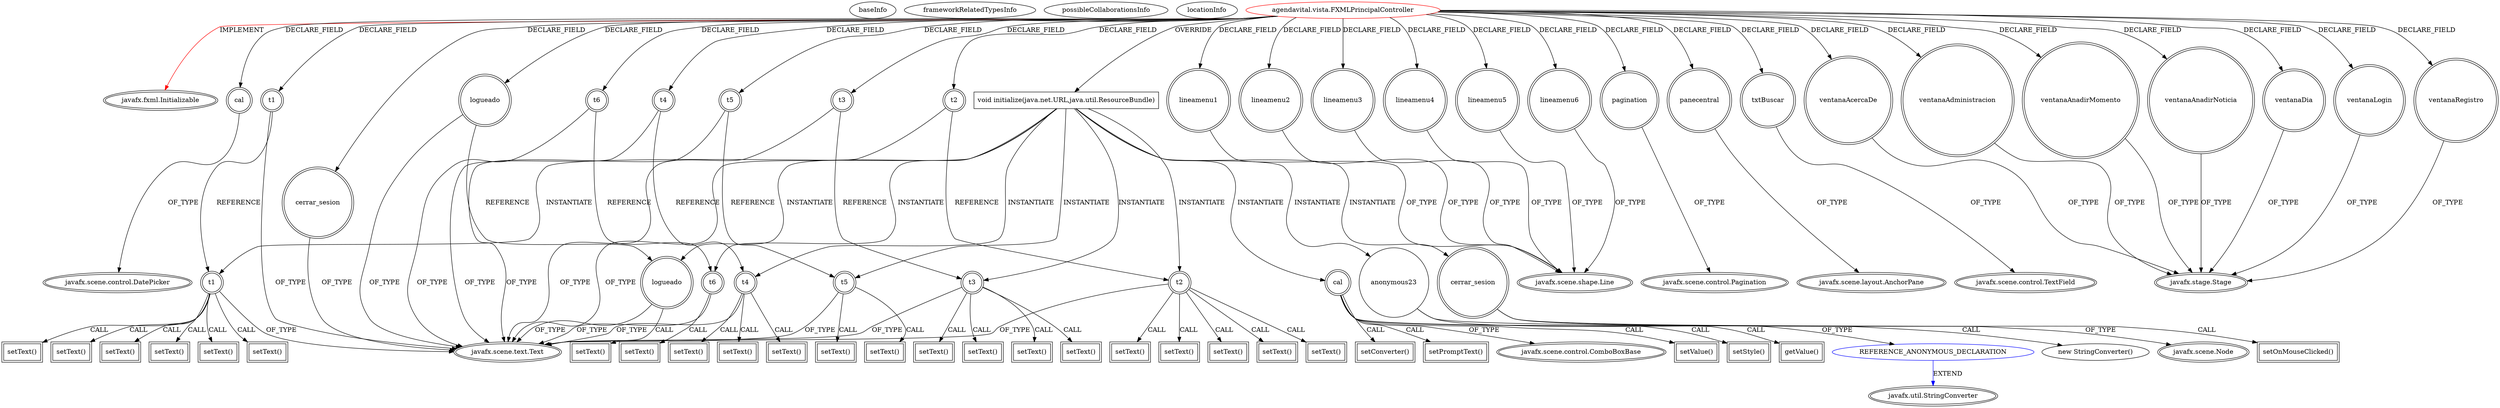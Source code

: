 digraph {
baseInfo[graphId=3387,category="extension_graph",isAnonymous=false,possibleRelation=true]
frameworkRelatedTypesInfo[0="javafx.fxml.Initializable"]
possibleCollaborationsInfo[0="3387~OVERRIDING_METHOD_DECLARATION-INSTANTIATION-~javafx.fxml.Initializable ~javafx.util.StringConverter ~false~true"]
locationInfo[projectName="josesoler7-agendavital",filePath="/josesoler7-agendavital/agendavital-master/src/agendavital/vista/FXMLPrincipalController.java",contextSignature="FXMLPrincipalController",graphId="3387"]
0[label="agendavital.vista.FXMLPrincipalController",vertexType="ROOT_CLIENT_CLASS_DECLARATION",isFrameworkType=false,color=red]
1[label="javafx.fxml.Initializable",vertexType="FRAMEWORK_INTERFACE_TYPE",isFrameworkType=true,peripheries=2]
2[label="cal",vertexType="FIELD_DECLARATION",isFrameworkType=true,peripheries=2,shape=circle]
3[label="javafx.scene.control.DatePicker",vertexType="FRAMEWORK_CLASS_TYPE",isFrameworkType=true,peripheries=2]
4[label="cerrar_sesion",vertexType="FIELD_DECLARATION",isFrameworkType=true,peripheries=2,shape=circle]
5[label="javafx.scene.text.Text",vertexType="FRAMEWORK_CLASS_TYPE",isFrameworkType=true,peripheries=2]
6[label="lineamenu1",vertexType="FIELD_DECLARATION",isFrameworkType=true,peripheries=2,shape=circle]
7[label="javafx.scene.shape.Line",vertexType="FRAMEWORK_CLASS_TYPE",isFrameworkType=true,peripheries=2]
8[label="lineamenu2",vertexType="FIELD_DECLARATION",isFrameworkType=true,peripheries=2,shape=circle]
10[label="lineamenu3",vertexType="FIELD_DECLARATION",isFrameworkType=true,peripheries=2,shape=circle]
12[label="lineamenu4",vertexType="FIELD_DECLARATION",isFrameworkType=true,peripheries=2,shape=circle]
14[label="lineamenu5",vertexType="FIELD_DECLARATION",isFrameworkType=true,peripheries=2,shape=circle]
16[label="lineamenu6",vertexType="FIELD_DECLARATION",isFrameworkType=true,peripheries=2,shape=circle]
18[label="logueado",vertexType="FIELD_DECLARATION",isFrameworkType=true,peripheries=2,shape=circle]
20[label="pagination",vertexType="FIELD_DECLARATION",isFrameworkType=true,peripheries=2,shape=circle]
21[label="javafx.scene.control.Pagination",vertexType="FRAMEWORK_CLASS_TYPE",isFrameworkType=true,peripheries=2]
22[label="panecentral",vertexType="FIELD_DECLARATION",isFrameworkType=true,peripheries=2,shape=circle]
23[label="javafx.scene.layout.AnchorPane",vertexType="FRAMEWORK_CLASS_TYPE",isFrameworkType=true,peripheries=2]
24[label="t1",vertexType="FIELD_DECLARATION",isFrameworkType=true,peripheries=2,shape=circle]
26[label="t2",vertexType="FIELD_DECLARATION",isFrameworkType=true,peripheries=2,shape=circle]
28[label="t3",vertexType="FIELD_DECLARATION",isFrameworkType=true,peripheries=2,shape=circle]
30[label="t4",vertexType="FIELD_DECLARATION",isFrameworkType=true,peripheries=2,shape=circle]
32[label="t5",vertexType="FIELD_DECLARATION",isFrameworkType=true,peripheries=2,shape=circle]
34[label="t6",vertexType="FIELD_DECLARATION",isFrameworkType=true,peripheries=2,shape=circle]
36[label="txtBuscar",vertexType="FIELD_DECLARATION",isFrameworkType=true,peripheries=2,shape=circle]
37[label="javafx.scene.control.TextField",vertexType="FRAMEWORK_CLASS_TYPE",isFrameworkType=true,peripheries=2]
38[label="ventanaAcercaDe",vertexType="FIELD_DECLARATION",isFrameworkType=true,peripheries=2,shape=circle]
39[label="javafx.stage.Stage",vertexType="FRAMEWORK_CLASS_TYPE",isFrameworkType=true,peripheries=2]
40[label="ventanaAdministracion",vertexType="FIELD_DECLARATION",isFrameworkType=true,peripheries=2,shape=circle]
42[label="ventanaAnadirMomento",vertexType="FIELD_DECLARATION",isFrameworkType=true,peripheries=2,shape=circle]
44[label="ventanaAnadirNoticia",vertexType="FIELD_DECLARATION",isFrameworkType=true,peripheries=2,shape=circle]
46[label="ventanaDia",vertexType="FIELD_DECLARATION",isFrameworkType=true,peripheries=2,shape=circle]
48[label="ventanaLogin",vertexType="FIELD_DECLARATION",isFrameworkType=true,peripheries=2,shape=circle]
50[label="ventanaRegistro",vertexType="FIELD_DECLARATION",isFrameworkType=true,peripheries=2,shape=circle]
52[label="void initialize(java.net.URL,java.util.ResourceBundle)",vertexType="OVERRIDING_METHOD_DECLARATION",isFrameworkType=false,shape=box]
53[label="t1",vertexType="VARIABLE_EXPRESION",isFrameworkType=true,peripheries=2,shape=circle]
54[label="setText()",vertexType="INSIDE_CALL",isFrameworkType=true,peripheries=2,shape=box]
57[label="setText()",vertexType="INSIDE_CALL",isFrameworkType=true,peripheries=2,shape=box]
58[label="t2",vertexType="VARIABLE_EXPRESION",isFrameworkType=true,peripheries=2,shape=circle]
59[label="setText()",vertexType="INSIDE_CALL",isFrameworkType=true,peripheries=2,shape=box]
62[label="setText()",vertexType="INSIDE_CALL",isFrameworkType=true,peripheries=2,shape=box]
64[label="setText()",vertexType="INSIDE_CALL",isFrameworkType=true,peripheries=2,shape=box]
65[label="t3",vertexType="VARIABLE_EXPRESION",isFrameworkType=true,peripheries=2,shape=circle]
66[label="setText()",vertexType="INSIDE_CALL",isFrameworkType=true,peripheries=2,shape=box]
69[label="setText()",vertexType="INSIDE_CALL",isFrameworkType=true,peripheries=2,shape=box]
71[label="setText()",vertexType="INSIDE_CALL",isFrameworkType=true,peripheries=2,shape=box]
73[label="setText()",vertexType="INSIDE_CALL",isFrameworkType=true,peripheries=2,shape=box]
74[label="t4",vertexType="VARIABLE_EXPRESION",isFrameworkType=true,peripheries=2,shape=circle]
75[label="setText()",vertexType="INSIDE_CALL",isFrameworkType=true,peripheries=2,shape=box]
78[label="setText()",vertexType="INSIDE_CALL",isFrameworkType=true,peripheries=2,shape=box]
80[label="setText()",vertexType="INSIDE_CALL",isFrameworkType=true,peripheries=2,shape=box]
82[label="setText()",vertexType="INSIDE_CALL",isFrameworkType=true,peripheries=2,shape=box]
84[label="setText()",vertexType="INSIDE_CALL",isFrameworkType=true,peripheries=2,shape=box]
85[label="t5",vertexType="VARIABLE_EXPRESION",isFrameworkType=true,peripheries=2,shape=circle]
86[label="setText()",vertexType="INSIDE_CALL",isFrameworkType=true,peripheries=2,shape=box]
89[label="setText()",vertexType="INSIDE_CALL",isFrameworkType=true,peripheries=2,shape=box]
91[label="setText()",vertexType="INSIDE_CALL",isFrameworkType=true,peripheries=2,shape=box]
93[label="setText()",vertexType="INSIDE_CALL",isFrameworkType=true,peripheries=2,shape=box]
95[label="setText()",vertexType="INSIDE_CALL",isFrameworkType=true,peripheries=2,shape=box]
97[label="setText()",vertexType="INSIDE_CALL",isFrameworkType=true,peripheries=2,shape=box]
98[label="t6",vertexType="VARIABLE_EXPRESION",isFrameworkType=true,peripheries=2,shape=circle]
99[label="setText()",vertexType="INSIDE_CALL",isFrameworkType=true,peripheries=2,shape=box]
101[label="cal",vertexType="VARIABLE_EXPRESION",isFrameworkType=true,peripheries=2,shape=circle]
103[label="javafx.scene.control.ComboBoxBase",vertexType="FRAMEWORK_CLASS_TYPE",isFrameworkType=true,peripheries=2]
102[label="setValue()",vertexType="INSIDE_CALL",isFrameworkType=true,peripheries=2,shape=box]
105[label="setStyle()",vertexType="INSIDE_CALL",isFrameworkType=true,peripheries=2,shape=box]
107[label="anonymous23",vertexType="VARIABLE_EXPRESION",isFrameworkType=false,shape=circle]
108[label="REFERENCE_ANONYMOUS_DECLARATION",vertexType="REFERENCE_ANONYMOUS_DECLARATION",isFrameworkType=false,color=blue]
109[label="javafx.util.StringConverter",vertexType="FRAMEWORK_CLASS_TYPE",isFrameworkType=true,peripheries=2]
106[label="new StringConverter()",vertexType="CONSTRUCTOR_CALL",isFrameworkType=false]
111[label="getValue()",vertexType="INSIDE_CALL",isFrameworkType=true,peripheries=2,shape=box]
113[label="setConverter()",vertexType="INSIDE_CALL",isFrameworkType=true,peripheries=2,shape=box]
115[label="setPromptText()",vertexType="INSIDE_CALL",isFrameworkType=true,peripheries=2,shape=box]
116[label="logueado",vertexType="VARIABLE_EXPRESION",isFrameworkType=true,peripheries=2,shape=circle]
117[label="setText()",vertexType="INSIDE_CALL",isFrameworkType=true,peripheries=2,shape=box]
119[label="cerrar_sesion",vertexType="VARIABLE_EXPRESION",isFrameworkType=true,peripheries=2,shape=circle]
121[label="javafx.scene.Node",vertexType="FRAMEWORK_CLASS_TYPE",isFrameworkType=true,peripheries=2]
120[label="setOnMouseClicked()",vertexType="INSIDE_CALL",isFrameworkType=true,peripheries=2,shape=box]
0->1[label="IMPLEMENT",color=red]
0->2[label="DECLARE_FIELD"]
2->3[label="OF_TYPE"]
0->4[label="DECLARE_FIELD"]
4->5[label="OF_TYPE"]
0->6[label="DECLARE_FIELD"]
6->7[label="OF_TYPE"]
0->8[label="DECLARE_FIELD"]
8->7[label="OF_TYPE"]
0->10[label="DECLARE_FIELD"]
10->7[label="OF_TYPE"]
0->12[label="DECLARE_FIELD"]
12->7[label="OF_TYPE"]
0->14[label="DECLARE_FIELD"]
14->7[label="OF_TYPE"]
0->16[label="DECLARE_FIELD"]
16->7[label="OF_TYPE"]
0->18[label="DECLARE_FIELD"]
18->5[label="OF_TYPE"]
0->20[label="DECLARE_FIELD"]
20->21[label="OF_TYPE"]
0->22[label="DECLARE_FIELD"]
22->23[label="OF_TYPE"]
0->24[label="DECLARE_FIELD"]
24->5[label="OF_TYPE"]
0->26[label="DECLARE_FIELD"]
26->5[label="OF_TYPE"]
0->28[label="DECLARE_FIELD"]
28->5[label="OF_TYPE"]
0->30[label="DECLARE_FIELD"]
30->5[label="OF_TYPE"]
0->32[label="DECLARE_FIELD"]
32->5[label="OF_TYPE"]
0->34[label="DECLARE_FIELD"]
34->5[label="OF_TYPE"]
0->36[label="DECLARE_FIELD"]
36->37[label="OF_TYPE"]
0->38[label="DECLARE_FIELD"]
38->39[label="OF_TYPE"]
0->40[label="DECLARE_FIELD"]
40->39[label="OF_TYPE"]
0->42[label="DECLARE_FIELD"]
42->39[label="OF_TYPE"]
0->44[label="DECLARE_FIELD"]
44->39[label="OF_TYPE"]
0->46[label="DECLARE_FIELD"]
46->39[label="OF_TYPE"]
0->48[label="DECLARE_FIELD"]
48->39[label="OF_TYPE"]
0->50[label="DECLARE_FIELD"]
50->39[label="OF_TYPE"]
0->52[label="OVERRIDE"]
52->53[label="INSTANTIATE"]
24->53[label="REFERENCE"]
53->5[label="OF_TYPE"]
53->54[label="CALL"]
53->57[label="CALL"]
52->58[label="INSTANTIATE"]
26->58[label="REFERENCE"]
58->5[label="OF_TYPE"]
58->59[label="CALL"]
53->62[label="CALL"]
58->64[label="CALL"]
52->65[label="INSTANTIATE"]
28->65[label="REFERENCE"]
65->5[label="OF_TYPE"]
65->66[label="CALL"]
53->69[label="CALL"]
58->71[label="CALL"]
65->73[label="CALL"]
52->74[label="INSTANTIATE"]
30->74[label="REFERENCE"]
74->5[label="OF_TYPE"]
74->75[label="CALL"]
53->78[label="CALL"]
58->80[label="CALL"]
65->82[label="CALL"]
74->84[label="CALL"]
52->85[label="INSTANTIATE"]
32->85[label="REFERENCE"]
85->5[label="OF_TYPE"]
85->86[label="CALL"]
53->89[label="CALL"]
58->91[label="CALL"]
65->93[label="CALL"]
74->95[label="CALL"]
85->97[label="CALL"]
52->98[label="INSTANTIATE"]
34->98[label="REFERENCE"]
98->5[label="OF_TYPE"]
98->99[label="CALL"]
52->101[label="INSTANTIATE"]
101->103[label="OF_TYPE"]
101->102[label="CALL"]
101->105[label="CALL"]
52->107[label="INSTANTIATE"]
108->109[label="EXTEND",color=blue]
107->108[label="OF_TYPE"]
107->106[label="CALL"]
101->111[label="CALL"]
101->113[label="CALL"]
101->115[label="CALL"]
52->116[label="INSTANTIATE"]
18->116[label="REFERENCE"]
116->5[label="OF_TYPE"]
116->117[label="CALL"]
52->119[label="INSTANTIATE"]
119->121[label="OF_TYPE"]
119->120[label="CALL"]
}
